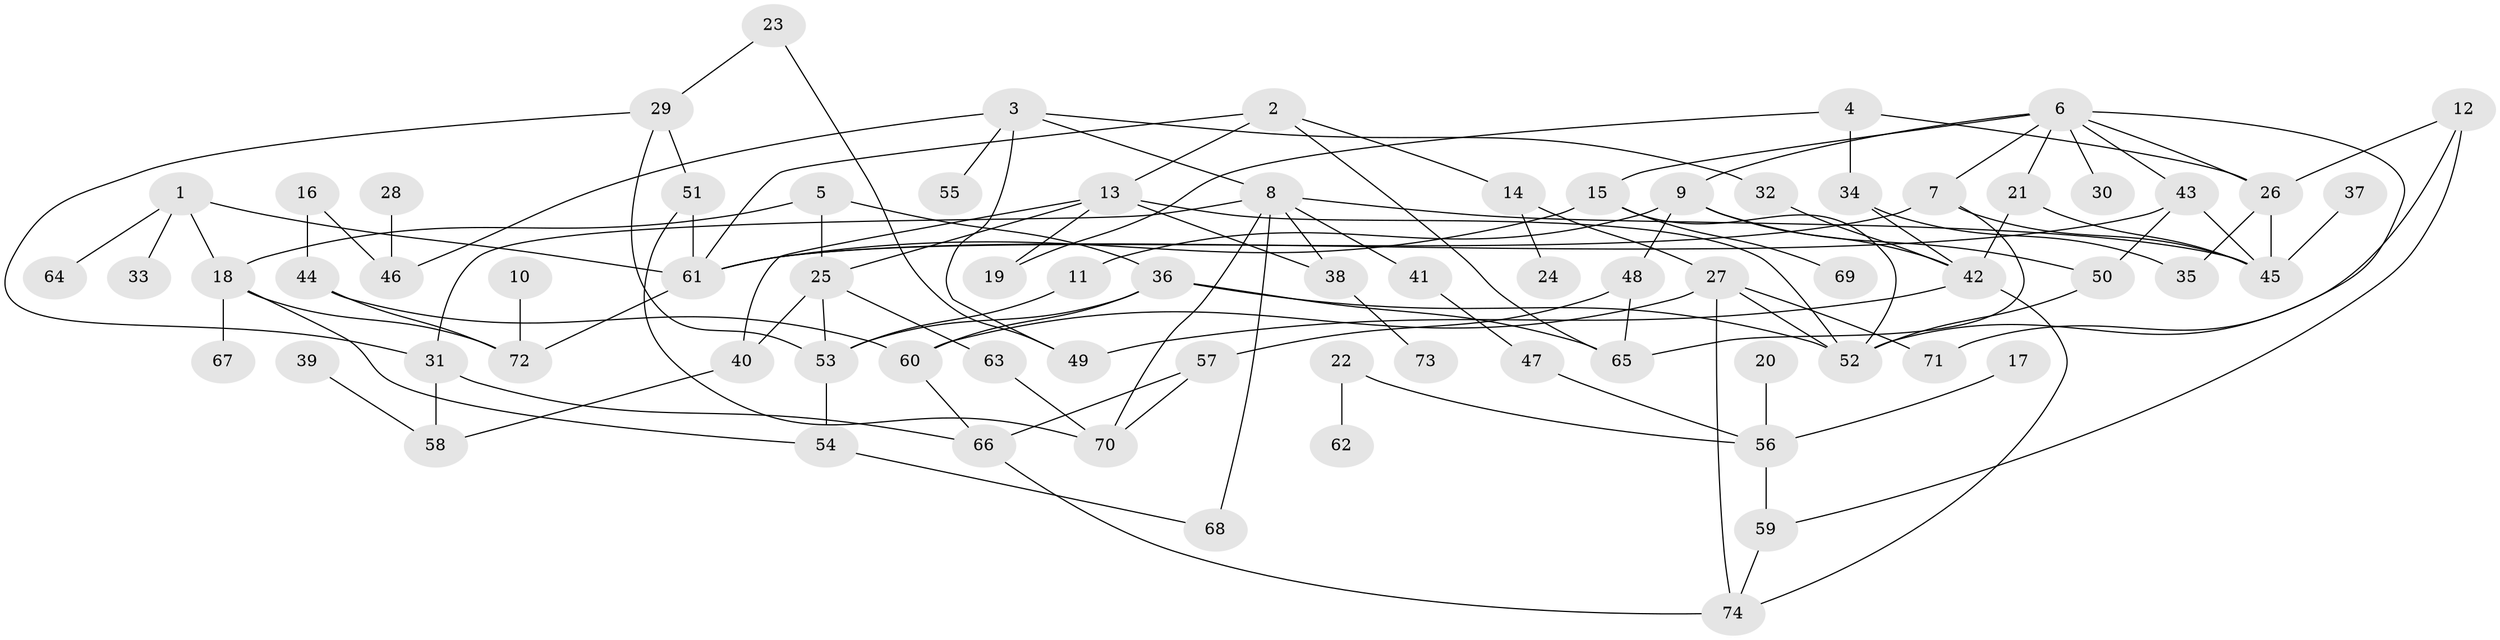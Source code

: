 // original degree distribution, {8: 0.006802721088435374, 6: 0.047619047619047616, 9: 0.006802721088435374, 5: 0.06802721088435375, 4: 0.06802721088435375, 3: 0.2653061224489796, 1: 0.272108843537415, 2: 0.2653061224489796}
// Generated by graph-tools (version 1.1) at 2025/00/03/09/25 03:00:58]
// undirected, 74 vertices, 118 edges
graph export_dot {
graph [start="1"]
  node [color=gray90,style=filled];
  1;
  2;
  3;
  4;
  5;
  6;
  7;
  8;
  9;
  10;
  11;
  12;
  13;
  14;
  15;
  16;
  17;
  18;
  19;
  20;
  21;
  22;
  23;
  24;
  25;
  26;
  27;
  28;
  29;
  30;
  31;
  32;
  33;
  34;
  35;
  36;
  37;
  38;
  39;
  40;
  41;
  42;
  43;
  44;
  45;
  46;
  47;
  48;
  49;
  50;
  51;
  52;
  53;
  54;
  55;
  56;
  57;
  58;
  59;
  60;
  61;
  62;
  63;
  64;
  65;
  66;
  67;
  68;
  69;
  70;
  71;
  72;
  73;
  74;
  1 -- 18 [weight=1.0];
  1 -- 33 [weight=1.0];
  1 -- 61 [weight=1.0];
  1 -- 64 [weight=1.0];
  2 -- 13 [weight=1.0];
  2 -- 14 [weight=1.0];
  2 -- 61 [weight=1.0];
  2 -- 65 [weight=1.0];
  3 -- 8 [weight=1.0];
  3 -- 32 [weight=1.0];
  3 -- 46 [weight=1.0];
  3 -- 49 [weight=1.0];
  3 -- 55 [weight=1.0];
  4 -- 19 [weight=1.0];
  4 -- 26 [weight=1.0];
  4 -- 34 [weight=1.0];
  5 -- 18 [weight=1.0];
  5 -- 25 [weight=1.0];
  5 -- 36 [weight=1.0];
  6 -- 7 [weight=1.0];
  6 -- 9 [weight=1.0];
  6 -- 15 [weight=1.0];
  6 -- 21 [weight=1.0];
  6 -- 26 [weight=1.0];
  6 -- 30 [weight=1.0];
  6 -- 43 [weight=1.0];
  6 -- 71 [weight=1.0];
  7 -- 45 [weight=1.0];
  7 -- 61 [weight=1.0];
  7 -- 65 [weight=1.0];
  8 -- 31 [weight=1.0];
  8 -- 38 [weight=1.0];
  8 -- 41 [weight=1.0];
  8 -- 45 [weight=1.0];
  8 -- 68 [weight=1.0];
  8 -- 70 [weight=1.0];
  9 -- 11 [weight=1.0];
  9 -- 42 [weight=1.0];
  9 -- 48 [weight=1.0];
  9 -- 50 [weight=1.0];
  10 -- 72 [weight=1.0];
  11 -- 53 [weight=1.0];
  12 -- 26 [weight=1.0];
  12 -- 52 [weight=1.0];
  12 -- 59 [weight=1.0];
  13 -- 19 [weight=1.0];
  13 -- 25 [weight=1.0];
  13 -- 38 [weight=1.0];
  13 -- 40 [weight=1.0];
  13 -- 52 [weight=1.0];
  14 -- 24 [weight=2.0];
  14 -- 27 [weight=1.0];
  15 -- 52 [weight=1.0];
  15 -- 61 [weight=1.0];
  15 -- 69 [weight=1.0];
  16 -- 44 [weight=1.0];
  16 -- 46 [weight=1.0];
  17 -- 56 [weight=1.0];
  18 -- 54 [weight=1.0];
  18 -- 67 [weight=1.0];
  18 -- 72 [weight=1.0];
  20 -- 56 [weight=1.0];
  21 -- 42 [weight=1.0];
  21 -- 45 [weight=1.0];
  22 -- 56 [weight=1.0];
  22 -- 62 [weight=1.0];
  23 -- 29 [weight=1.0];
  23 -- 49 [weight=1.0];
  25 -- 40 [weight=1.0];
  25 -- 53 [weight=1.0];
  25 -- 63 [weight=1.0];
  26 -- 35 [weight=1.0];
  26 -- 45 [weight=1.0];
  27 -- 52 [weight=1.0];
  27 -- 60 [weight=1.0];
  27 -- 71 [weight=1.0];
  27 -- 74 [weight=1.0];
  28 -- 46 [weight=1.0];
  29 -- 31 [weight=1.0];
  29 -- 51 [weight=1.0];
  29 -- 53 [weight=1.0];
  31 -- 58 [weight=1.0];
  31 -- 66 [weight=1.0];
  32 -- 42 [weight=1.0];
  34 -- 35 [weight=1.0];
  34 -- 42 [weight=1.0];
  36 -- 52 [weight=1.0];
  36 -- 53 [weight=1.0];
  36 -- 60 [weight=1.0];
  36 -- 65 [weight=1.0];
  37 -- 45 [weight=1.0];
  38 -- 73 [weight=1.0];
  39 -- 58 [weight=1.0];
  40 -- 58 [weight=1.0];
  41 -- 47 [weight=1.0];
  42 -- 49 [weight=1.0];
  42 -- 74 [weight=1.0];
  43 -- 45 [weight=1.0];
  43 -- 50 [weight=1.0];
  43 -- 61 [weight=1.0];
  44 -- 60 [weight=1.0];
  44 -- 72 [weight=1.0];
  47 -- 56 [weight=1.0];
  48 -- 57 [weight=1.0];
  48 -- 65 [weight=1.0];
  50 -- 52 [weight=1.0];
  51 -- 61 [weight=1.0];
  51 -- 70 [weight=1.0];
  53 -- 54 [weight=1.0];
  54 -- 68 [weight=1.0];
  56 -- 59 [weight=1.0];
  57 -- 66 [weight=1.0];
  57 -- 70 [weight=1.0];
  59 -- 74 [weight=1.0];
  60 -- 66 [weight=1.0];
  61 -- 72 [weight=1.0];
  63 -- 70 [weight=1.0];
  66 -- 74 [weight=1.0];
}
